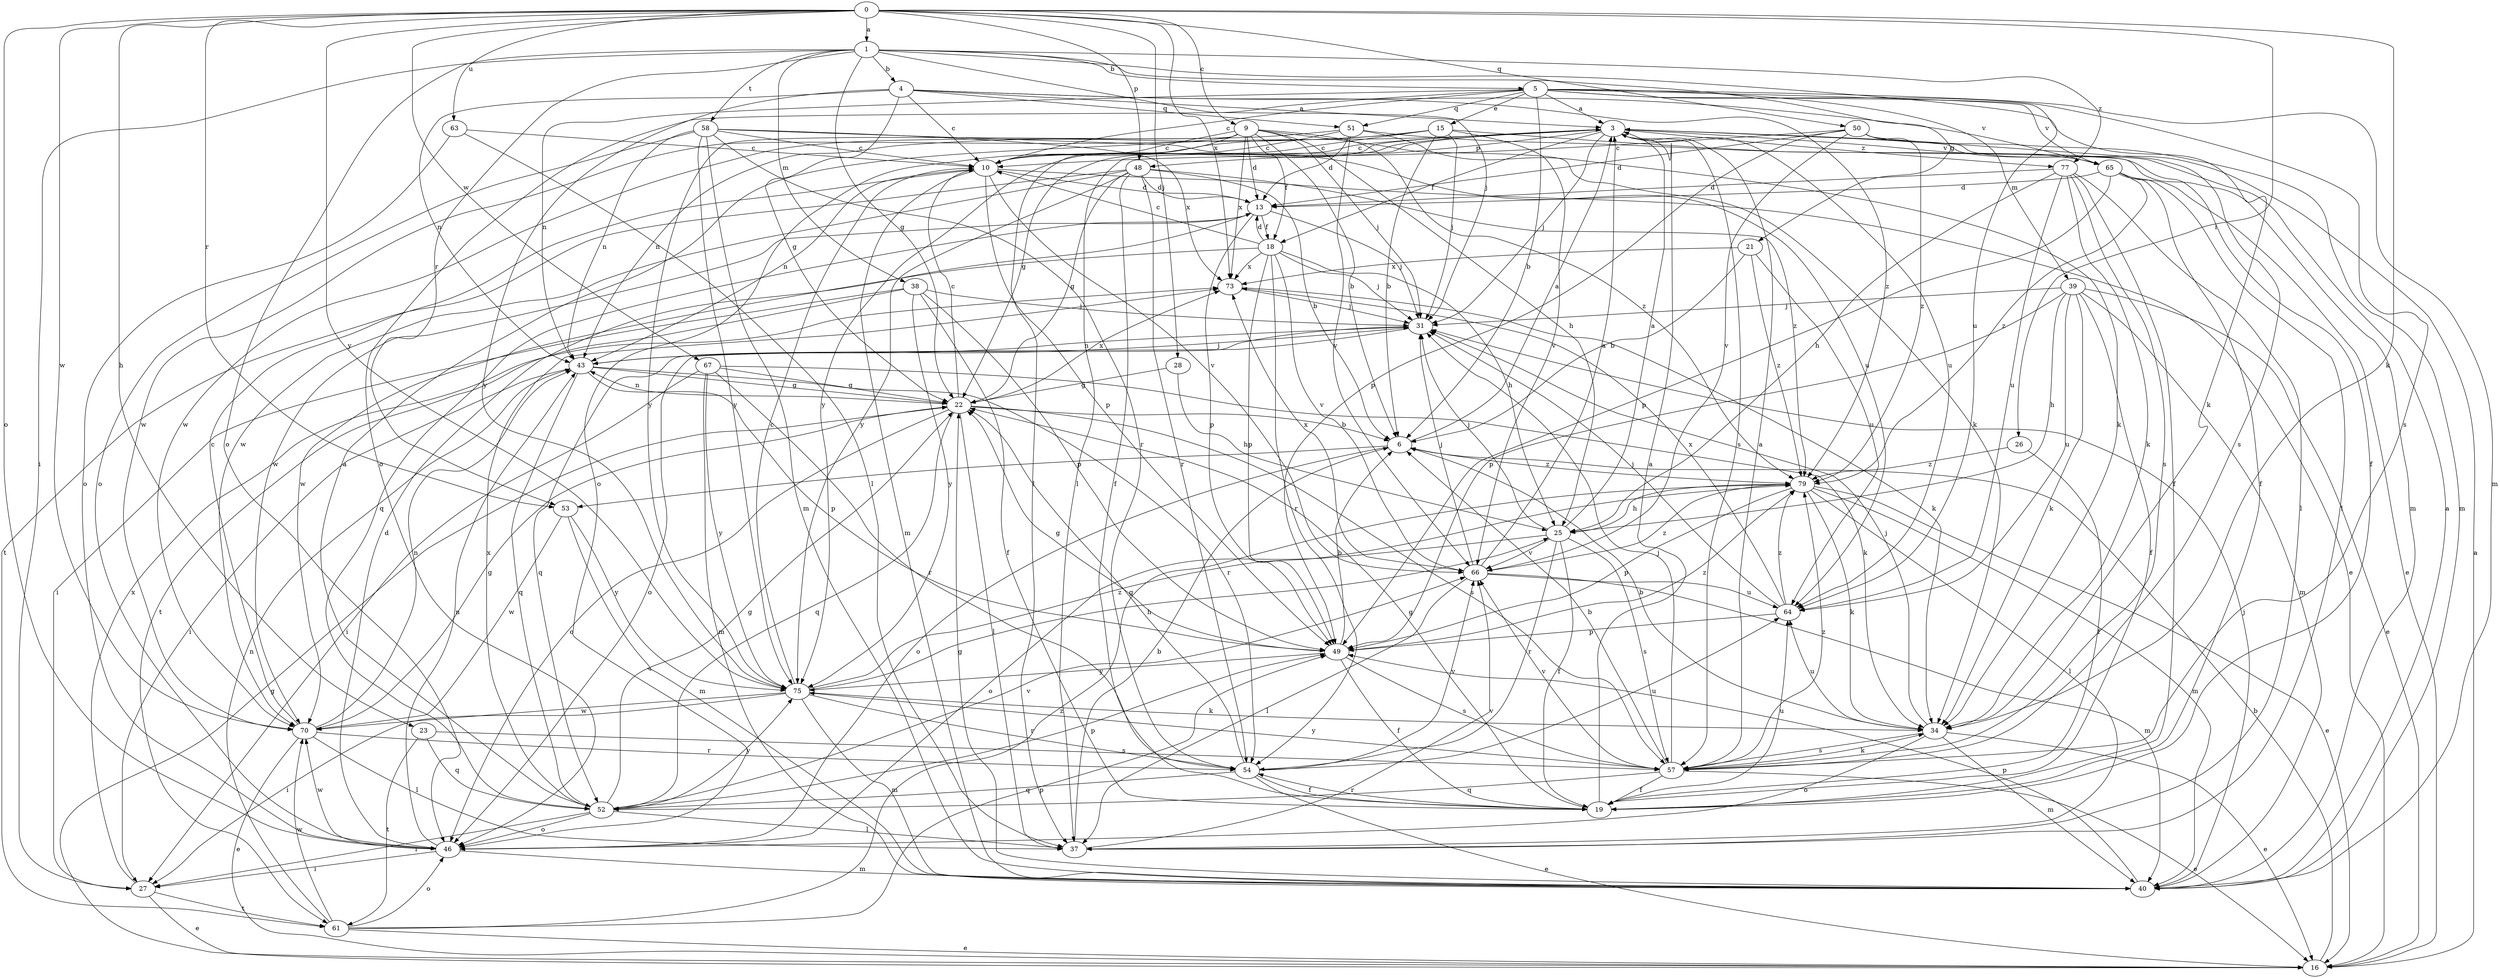 strict digraph  {
0;
1;
3;
4;
5;
6;
9;
10;
13;
15;
16;
18;
19;
21;
22;
23;
25;
26;
27;
28;
31;
34;
37;
38;
39;
40;
43;
46;
48;
49;
50;
51;
52;
53;
54;
57;
58;
61;
63;
64;
65;
66;
67;
70;
73;
75;
77;
79;
0 -> 1  [label=a];
0 -> 9  [label=c];
0 -> 23  [label=h];
0 -> 26  [label=i];
0 -> 28  [label=j];
0 -> 34  [label=k];
0 -> 46  [label=o];
0 -> 48  [label=p];
0 -> 50  [label=q];
0 -> 53  [label=r];
0 -> 63  [label=u];
0 -> 67  [label=w];
0 -> 70  [label=w];
0 -> 73  [label=x];
0 -> 75  [label=y];
1 -> 4  [label=b];
1 -> 5  [label=b];
1 -> 21  [label=g];
1 -> 22  [label=g];
1 -> 27  [label=i];
1 -> 31  [label=j];
1 -> 38  [label=m];
1 -> 46  [label=o];
1 -> 53  [label=r];
1 -> 58  [label=t];
1 -> 64  [label=u];
1 -> 77  [label=z];
3 -> 10  [label=c];
3 -> 18  [label=f];
3 -> 22  [label=g];
3 -> 31  [label=j];
3 -> 37  [label=l];
3 -> 48  [label=p];
3 -> 57  [label=s];
3 -> 64  [label=u];
3 -> 65  [label=v];
3 -> 75  [label=y];
3 -> 77  [label=z];
4 -> 3  [label=a];
4 -> 10  [label=c];
4 -> 22  [label=g];
4 -> 43  [label=n];
4 -> 51  [label=q];
4 -> 65  [label=v];
4 -> 75  [label=y];
4 -> 79  [label=z];
5 -> 3  [label=a];
5 -> 6  [label=b];
5 -> 10  [label=c];
5 -> 15  [label=e];
5 -> 34  [label=k];
5 -> 39  [label=m];
5 -> 40  [label=m];
5 -> 43  [label=n];
5 -> 46  [label=o];
5 -> 51  [label=q];
5 -> 57  [label=s];
5 -> 65  [label=v];
6 -> 3  [label=a];
6 -> 46  [label=o];
6 -> 53  [label=r];
6 -> 79  [label=z];
9 -> 6  [label=b];
9 -> 10  [label=c];
9 -> 13  [label=d];
9 -> 18  [label=f];
9 -> 25  [label=h];
9 -> 31  [label=j];
9 -> 34  [label=k];
9 -> 37  [label=l];
9 -> 70  [label=w];
9 -> 73  [label=x];
9 -> 75  [label=y];
9 -> 79  [label=z];
10 -> 13  [label=d];
10 -> 16  [label=e];
10 -> 40  [label=m];
10 -> 43  [label=n];
10 -> 49  [label=p];
10 -> 66  [label=v];
13 -> 18  [label=f];
13 -> 31  [label=j];
13 -> 49  [label=p];
13 -> 52  [label=q];
13 -> 70  [label=w];
15 -> 6  [label=b];
15 -> 10  [label=c];
15 -> 19  [label=f];
15 -> 31  [label=j];
15 -> 43  [label=n];
15 -> 46  [label=o];
15 -> 66  [label=v];
16 -> 3  [label=a];
16 -> 6  [label=b];
16 -> 22  [label=g];
18 -> 10  [label=c];
18 -> 13  [label=d];
18 -> 25  [label=h];
18 -> 31  [label=j];
18 -> 49  [label=p];
18 -> 54  [label=r];
18 -> 66  [label=v];
18 -> 70  [label=w];
18 -> 73  [label=x];
19 -> 3  [label=a];
19 -> 22  [label=g];
19 -> 54  [label=r];
19 -> 64  [label=u];
21 -> 6  [label=b];
21 -> 64  [label=u];
21 -> 73  [label=x];
21 -> 79  [label=z];
22 -> 6  [label=b];
22 -> 10  [label=c];
22 -> 37  [label=l];
22 -> 43  [label=n];
22 -> 46  [label=o];
22 -> 52  [label=q];
22 -> 57  [label=s];
22 -> 73  [label=x];
23 -> 52  [label=q];
23 -> 57  [label=s];
23 -> 61  [label=t];
25 -> 3  [label=a];
25 -> 19  [label=f];
25 -> 31  [label=j];
25 -> 46  [label=o];
25 -> 54  [label=r];
25 -> 57  [label=s];
25 -> 66  [label=v];
26 -> 19  [label=f];
26 -> 79  [label=z];
27 -> 16  [label=e];
27 -> 61  [label=t];
27 -> 73  [label=x];
28 -> 22  [label=g];
28 -> 25  [label=h];
31 -> 43  [label=n];
31 -> 46  [label=o];
31 -> 52  [label=q];
34 -> 6  [label=b];
34 -> 16  [label=e];
34 -> 31  [label=j];
34 -> 40  [label=m];
34 -> 46  [label=o];
34 -> 57  [label=s];
34 -> 64  [label=u];
37 -> 6  [label=b];
37 -> 66  [label=v];
38 -> 19  [label=f];
38 -> 27  [label=i];
38 -> 31  [label=j];
38 -> 49  [label=p];
38 -> 61  [label=t];
38 -> 75  [label=y];
39 -> 16  [label=e];
39 -> 19  [label=f];
39 -> 25  [label=h];
39 -> 31  [label=j];
39 -> 34  [label=k];
39 -> 40  [label=m];
39 -> 49  [label=p];
39 -> 64  [label=u];
40 -> 3  [label=a];
40 -> 22  [label=g];
40 -> 31  [label=j];
40 -> 49  [label=p];
43 -> 22  [label=g];
43 -> 27  [label=i];
43 -> 31  [label=j];
43 -> 49  [label=p];
43 -> 52  [label=q];
43 -> 54  [label=r];
46 -> 13  [label=d];
46 -> 27  [label=i];
46 -> 40  [label=m];
46 -> 43  [label=n];
46 -> 70  [label=w];
48 -> 6  [label=b];
48 -> 13  [label=d];
48 -> 19  [label=f];
48 -> 22  [label=g];
48 -> 54  [label=r];
48 -> 61  [label=t];
48 -> 70  [label=w];
48 -> 75  [label=y];
48 -> 79  [label=z];
49 -> 6  [label=b];
49 -> 19  [label=f];
49 -> 22  [label=g];
49 -> 57  [label=s];
49 -> 75  [label=y];
49 -> 79  [label=z];
50 -> 10  [label=c];
50 -> 13  [label=d];
50 -> 40  [label=m];
50 -> 49  [label=p];
50 -> 57  [label=s];
50 -> 66  [label=v];
50 -> 79  [label=z];
51 -> 10  [label=c];
51 -> 13  [label=d];
51 -> 34  [label=k];
51 -> 40  [label=m];
51 -> 66  [label=v];
51 -> 70  [label=w];
52 -> 3  [label=a];
52 -> 22  [label=g];
52 -> 27  [label=i];
52 -> 37  [label=l];
52 -> 46  [label=o];
52 -> 49  [label=p];
52 -> 66  [label=v];
52 -> 73  [label=x];
52 -> 75  [label=y];
53 -> 40  [label=m];
53 -> 70  [label=w];
53 -> 75  [label=y];
54 -> 16  [label=e];
54 -> 19  [label=f];
54 -> 22  [label=g];
54 -> 52  [label=q];
54 -> 64  [label=u];
54 -> 66  [label=v];
57 -> 3  [label=a];
57 -> 6  [label=b];
57 -> 16  [label=e];
57 -> 19  [label=f];
57 -> 31  [label=j];
57 -> 34  [label=k];
57 -> 52  [label=q];
57 -> 66  [label=v];
57 -> 75  [label=y];
57 -> 79  [label=z];
58 -> 10  [label=c];
58 -> 40  [label=m];
58 -> 43  [label=n];
58 -> 46  [label=o];
58 -> 54  [label=r];
58 -> 64  [label=u];
58 -> 73  [label=x];
58 -> 75  [label=y];
61 -> 16  [label=e];
61 -> 43  [label=n];
61 -> 46  [label=o];
61 -> 49  [label=p];
61 -> 70  [label=w];
61 -> 79  [label=z];
63 -> 10  [label=c];
63 -> 37  [label=l];
63 -> 46  [label=o];
64 -> 31  [label=j];
64 -> 49  [label=p];
64 -> 73  [label=x];
64 -> 79  [label=z];
65 -> 13  [label=d];
65 -> 16  [label=e];
65 -> 19  [label=f];
65 -> 37  [label=l];
65 -> 49  [label=p];
65 -> 79  [label=z];
66 -> 3  [label=a];
66 -> 31  [label=j];
66 -> 37  [label=l];
66 -> 40  [label=m];
66 -> 64  [label=u];
66 -> 73  [label=x];
66 -> 79  [label=z];
67 -> 22  [label=g];
67 -> 27  [label=i];
67 -> 34  [label=k];
67 -> 40  [label=m];
67 -> 54  [label=r];
67 -> 75  [label=y];
70 -> 10  [label=c];
70 -> 16  [label=e];
70 -> 22  [label=g];
70 -> 37  [label=l];
70 -> 43  [label=n];
70 -> 54  [label=r];
73 -> 31  [label=j];
73 -> 34  [label=k];
75 -> 10  [label=c];
75 -> 25  [label=h];
75 -> 27  [label=i];
75 -> 34  [label=k];
75 -> 40  [label=m];
75 -> 54  [label=r];
75 -> 70  [label=w];
75 -> 79  [label=z];
77 -> 13  [label=d];
77 -> 19  [label=f];
77 -> 25  [label=h];
77 -> 34  [label=k];
77 -> 37  [label=l];
77 -> 57  [label=s];
77 -> 64  [label=u];
79 -> 16  [label=e];
79 -> 25  [label=h];
79 -> 34  [label=k];
79 -> 37  [label=l];
79 -> 40  [label=m];
79 -> 49  [label=p];
}
